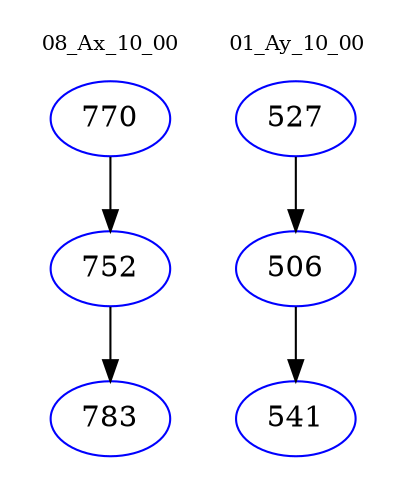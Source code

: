 digraph{
subgraph cluster_0 {
color = white
label = "08_Ax_10_00";
fontsize=10;
T0_770 [label="770", color="blue"]
T0_770 -> T0_752 [color="black"]
T0_752 [label="752", color="blue"]
T0_752 -> T0_783 [color="black"]
T0_783 [label="783", color="blue"]
}
subgraph cluster_1 {
color = white
label = "01_Ay_10_00";
fontsize=10;
T1_527 [label="527", color="blue"]
T1_527 -> T1_506 [color="black"]
T1_506 [label="506", color="blue"]
T1_506 -> T1_541 [color="black"]
T1_541 [label="541", color="blue"]
}
}
